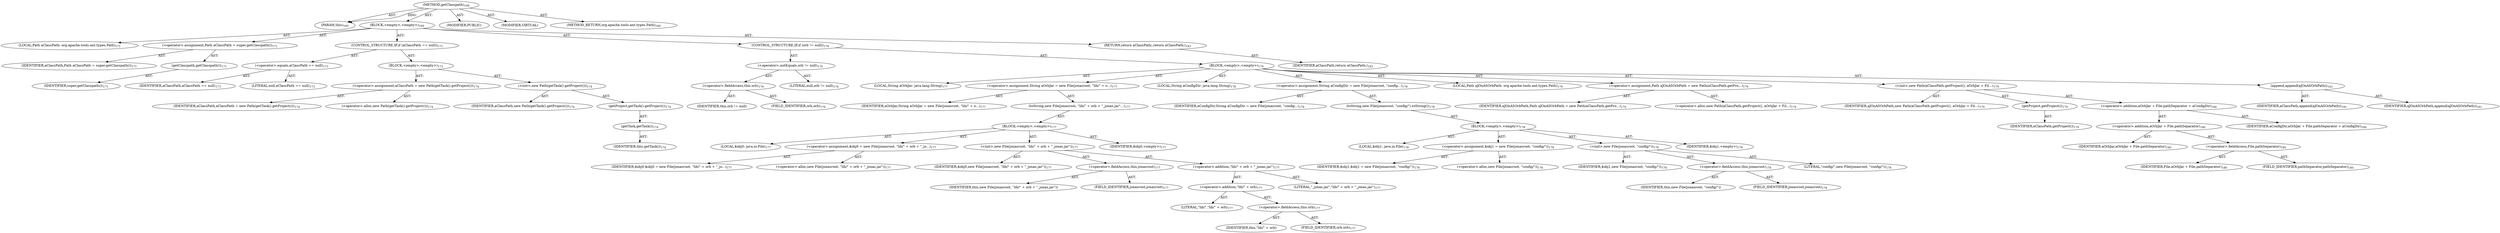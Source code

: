 digraph "getClasspath" {  
"111669149700" [label = <(METHOD,getClasspath)<SUB>169</SUB>> ]
"115964116992" [label = <(PARAM,this)<SUB>169</SUB>> ]
"25769803780" [label = <(BLOCK,&lt;empty&gt;,&lt;empty&gt;)<SUB>169</SUB>> ]
"94489280512" [label = <(LOCAL,Path aClassPath: org.apache.tools.ant.types.Path)<SUB>171</SUB>> ]
"30064771080" [label = <(&lt;operator&gt;.assignment,Path aClassPath = super.getClasspath())<SUB>171</SUB>> ]
"68719476755" [label = <(IDENTIFIER,aClassPath,Path aClassPath = super.getClasspath())<SUB>171</SUB>> ]
"30064771081" [label = <(getClasspath,getClasspath())<SUB>171</SUB>> ]
"68719476756" [label = <(IDENTIFIER,super,getClasspath())<SUB>171</SUB>> ]
"47244640256" [label = <(CONTROL_STRUCTURE,IF,if (aClassPath == null))<SUB>173</SUB>> ]
"30064771082" [label = <(&lt;operator&gt;.equals,aClassPath == null)<SUB>173</SUB>> ]
"68719476757" [label = <(IDENTIFIER,aClassPath,aClassPath == null)<SUB>173</SUB>> ]
"90194313216" [label = <(LITERAL,null,aClassPath == null)<SUB>173</SUB>> ]
"25769803781" [label = <(BLOCK,&lt;empty&gt;,&lt;empty&gt;)<SUB>173</SUB>> ]
"30064771083" [label = <(&lt;operator&gt;.assignment,aClassPath = new Path(getTask().getProject()))<SUB>174</SUB>> ]
"68719476758" [label = <(IDENTIFIER,aClassPath,aClassPath = new Path(getTask().getProject()))<SUB>174</SUB>> ]
"30064771084" [label = <(&lt;operator&gt;.alloc,new Path(getTask().getProject()))<SUB>174</SUB>> ]
"30064771085" [label = <(&lt;init&gt;,new Path(getTask().getProject()))<SUB>174</SUB>> ]
"68719476759" [label = <(IDENTIFIER,aClassPath,new Path(getTask().getProject()))<SUB>174</SUB>> ]
"30064771086" [label = <(getProject,getTask().getProject())<SUB>174</SUB>> ]
"30064771087" [label = <(getTask,getTask())<SUB>174</SUB>> ]
"68719476736" [label = <(IDENTIFIER,this,getTask())<SUB>174</SUB>> ]
"47244640257" [label = <(CONTROL_STRUCTURE,IF,if (orb != null))<SUB>176</SUB>> ]
"30064771088" [label = <(&lt;operator&gt;.notEquals,orb != null)<SUB>176</SUB>> ]
"30064771089" [label = <(&lt;operator&gt;.fieldAccess,this.orb)<SUB>176</SUB>> ]
"68719476760" [label = <(IDENTIFIER,this,orb != null)> ]
"55834574852" [label = <(FIELD_IDENTIFIER,orb,orb)<SUB>176</SUB>> ]
"90194313217" [label = <(LITERAL,null,orb != null)<SUB>176</SUB>> ]
"25769803782" [label = <(BLOCK,&lt;empty&gt;,&lt;empty&gt;)<SUB>176</SUB>> ]
"94489280513" [label = <(LOCAL,String aOrbJar: java.lang.String)<SUB>177</SUB>> ]
"30064771090" [label = <(&lt;operator&gt;.assignment,String aOrbJar = new File(jonasroot, &quot;lib/&quot; + o...)<SUB>177</SUB>> ]
"68719476761" [label = <(IDENTIFIER,aOrbJar,String aOrbJar = new File(jonasroot, &quot;lib/&quot; + o...)<SUB>177</SUB>> ]
"30064771091" [label = <(toString,new File(jonasroot, &quot;lib/&quot; + orb + &quot;_jonas.jar&quot;...)<SUB>177</SUB>> ]
"25769803783" [label = <(BLOCK,&lt;empty&gt;,&lt;empty&gt;)<SUB>177</SUB>> ]
"94489280514" [label = <(LOCAL,$obj0: java.io.File)<SUB>177</SUB>> ]
"30064771092" [label = <(&lt;operator&gt;.assignment,$obj0 = new File(jonasroot, &quot;lib/&quot; + orb + &quot;_jo...)<SUB>177</SUB>> ]
"68719476762" [label = <(IDENTIFIER,$obj0,$obj0 = new File(jonasroot, &quot;lib/&quot; + orb + &quot;_jo...)<SUB>177</SUB>> ]
"30064771093" [label = <(&lt;operator&gt;.alloc,new File(jonasroot, &quot;lib/&quot; + orb + &quot;_jonas.jar&quot;))<SUB>177</SUB>> ]
"30064771094" [label = <(&lt;init&gt;,new File(jonasroot, &quot;lib/&quot; + orb + &quot;_jonas.jar&quot;))<SUB>177</SUB>> ]
"68719476763" [label = <(IDENTIFIER,$obj0,new File(jonasroot, &quot;lib/&quot; + orb + &quot;_jonas.jar&quot;))<SUB>177</SUB>> ]
"30064771095" [label = <(&lt;operator&gt;.fieldAccess,this.jonasroot)<SUB>177</SUB>> ]
"68719476764" [label = <(IDENTIFIER,this,new File(jonasroot, &quot;lib/&quot; + orb + &quot;_jonas.jar&quot;))> ]
"55834574853" [label = <(FIELD_IDENTIFIER,jonasroot,jonasroot)<SUB>177</SUB>> ]
"30064771096" [label = <(&lt;operator&gt;.addition,&quot;lib/&quot; + orb + &quot;_jonas.jar&quot;)<SUB>177</SUB>> ]
"30064771097" [label = <(&lt;operator&gt;.addition,&quot;lib/&quot; + orb)<SUB>177</SUB>> ]
"90194313218" [label = <(LITERAL,&quot;lib/&quot;,&quot;lib/&quot; + orb)<SUB>177</SUB>> ]
"30064771098" [label = <(&lt;operator&gt;.fieldAccess,this.orb)<SUB>177</SUB>> ]
"68719476765" [label = <(IDENTIFIER,this,&quot;lib/&quot; + orb)> ]
"55834574854" [label = <(FIELD_IDENTIFIER,orb,orb)<SUB>177</SUB>> ]
"90194313219" [label = <(LITERAL,&quot;_jonas.jar&quot;,&quot;lib/&quot; + orb + &quot;_jonas.jar&quot;)<SUB>177</SUB>> ]
"68719476766" [label = <(IDENTIFIER,$obj0,&lt;empty&gt;)<SUB>177</SUB>> ]
"94489280515" [label = <(LOCAL,String aConfigDir: java.lang.String)<SUB>178</SUB>> ]
"30064771099" [label = <(&lt;operator&gt;.assignment,String aConfigDir = new File(jonasroot, &quot;config...)<SUB>178</SUB>> ]
"68719476767" [label = <(IDENTIFIER,aConfigDir,String aConfigDir = new File(jonasroot, &quot;config...)<SUB>178</SUB>> ]
"30064771100" [label = <(toString,new File(jonasroot, &quot;config/&quot;).toString())<SUB>178</SUB>> ]
"25769803784" [label = <(BLOCK,&lt;empty&gt;,&lt;empty&gt;)<SUB>178</SUB>> ]
"94489280516" [label = <(LOCAL,$obj1: java.io.File)<SUB>178</SUB>> ]
"30064771101" [label = <(&lt;operator&gt;.assignment,$obj1 = new File(jonasroot, &quot;config/&quot;))<SUB>178</SUB>> ]
"68719476768" [label = <(IDENTIFIER,$obj1,$obj1 = new File(jonasroot, &quot;config/&quot;))<SUB>178</SUB>> ]
"30064771102" [label = <(&lt;operator&gt;.alloc,new File(jonasroot, &quot;config/&quot;))<SUB>178</SUB>> ]
"30064771103" [label = <(&lt;init&gt;,new File(jonasroot, &quot;config/&quot;))<SUB>178</SUB>> ]
"68719476769" [label = <(IDENTIFIER,$obj1,new File(jonasroot, &quot;config/&quot;))<SUB>178</SUB>> ]
"30064771104" [label = <(&lt;operator&gt;.fieldAccess,this.jonasroot)<SUB>178</SUB>> ]
"68719476770" [label = <(IDENTIFIER,this,new File(jonasroot, &quot;config/&quot;))> ]
"55834574855" [label = <(FIELD_IDENTIFIER,jonasroot,jonasroot)<SUB>178</SUB>> ]
"90194313220" [label = <(LITERAL,&quot;config/&quot;,new File(jonasroot, &quot;config/&quot;))<SUB>178</SUB>> ]
"68719476771" [label = <(IDENTIFIER,$obj1,&lt;empty&gt;)<SUB>178</SUB>> ]
"94489280517" [label = <(LOCAL,Path aJOnASOrbPath: org.apache.tools.ant.types.Path)<SUB>179</SUB>> ]
"30064771105" [label = <(&lt;operator&gt;.assignment,Path aJOnASOrbPath = new Path(aClassPath.getPro...)<SUB>179</SUB>> ]
"68719476772" [label = <(IDENTIFIER,aJOnASOrbPath,Path aJOnASOrbPath = new Path(aClassPath.getPro...)<SUB>179</SUB>> ]
"30064771106" [label = <(&lt;operator&gt;.alloc,new Path(aClassPath.getProject(), aOrbJar + Fil...)<SUB>179</SUB>> ]
"30064771107" [label = <(&lt;init&gt;,new Path(aClassPath.getProject(), aOrbJar + Fil...)<SUB>179</SUB>> ]
"68719476773" [label = <(IDENTIFIER,aJOnASOrbPath,new Path(aClassPath.getProject(), aOrbJar + Fil...)<SUB>179</SUB>> ]
"30064771108" [label = <(getProject,getProject())<SUB>179</SUB>> ]
"68719476774" [label = <(IDENTIFIER,aClassPath,getProject())<SUB>179</SUB>> ]
"30064771109" [label = <(&lt;operator&gt;.addition,aOrbJar + File.pathSeparator + aConfigDir)<SUB>180</SUB>> ]
"30064771110" [label = <(&lt;operator&gt;.addition,aOrbJar + File.pathSeparator)<SUB>180</SUB>> ]
"68719476775" [label = <(IDENTIFIER,aOrbJar,aOrbJar + File.pathSeparator)<SUB>180</SUB>> ]
"30064771111" [label = <(&lt;operator&gt;.fieldAccess,File.pathSeparator)<SUB>180</SUB>> ]
"68719476776" [label = <(IDENTIFIER,File,aOrbJar + File.pathSeparator)<SUB>180</SUB>> ]
"55834574856" [label = <(FIELD_IDENTIFIER,pathSeparator,pathSeparator)<SUB>180</SUB>> ]
"68719476777" [label = <(IDENTIFIER,aConfigDir,aOrbJar + File.pathSeparator + aConfigDir)<SUB>180</SUB>> ]
"30064771112" [label = <(append,append(aJOnASOrbPath))<SUB>181</SUB>> ]
"68719476778" [label = <(IDENTIFIER,aClassPath,append(aJOnASOrbPath))<SUB>181</SUB>> ]
"68719476779" [label = <(IDENTIFIER,aJOnASOrbPath,append(aJOnASOrbPath))<SUB>181</SUB>> ]
"146028888064" [label = <(RETURN,return aClassPath;,return aClassPath;)<SUB>183</SUB>> ]
"68719476780" [label = <(IDENTIFIER,aClassPath,return aClassPath;)<SUB>183</SUB>> ]
"133143986194" [label = <(MODIFIER,PUBLIC)> ]
"133143986195" [label = <(MODIFIER,VIRTUAL)> ]
"128849018884" [label = <(METHOD_RETURN,org.apache.tools.ant.types.Path)<SUB>169</SUB>> ]
  "111669149700" -> "115964116992"  [ label = "AST: "] 
  "111669149700" -> "25769803780"  [ label = "AST: "] 
  "111669149700" -> "133143986194"  [ label = "AST: "] 
  "111669149700" -> "133143986195"  [ label = "AST: "] 
  "111669149700" -> "128849018884"  [ label = "AST: "] 
  "25769803780" -> "94489280512"  [ label = "AST: "] 
  "25769803780" -> "30064771080"  [ label = "AST: "] 
  "25769803780" -> "47244640256"  [ label = "AST: "] 
  "25769803780" -> "47244640257"  [ label = "AST: "] 
  "25769803780" -> "146028888064"  [ label = "AST: "] 
  "30064771080" -> "68719476755"  [ label = "AST: "] 
  "30064771080" -> "30064771081"  [ label = "AST: "] 
  "30064771081" -> "68719476756"  [ label = "AST: "] 
  "47244640256" -> "30064771082"  [ label = "AST: "] 
  "47244640256" -> "25769803781"  [ label = "AST: "] 
  "30064771082" -> "68719476757"  [ label = "AST: "] 
  "30064771082" -> "90194313216"  [ label = "AST: "] 
  "25769803781" -> "30064771083"  [ label = "AST: "] 
  "25769803781" -> "30064771085"  [ label = "AST: "] 
  "30064771083" -> "68719476758"  [ label = "AST: "] 
  "30064771083" -> "30064771084"  [ label = "AST: "] 
  "30064771085" -> "68719476759"  [ label = "AST: "] 
  "30064771085" -> "30064771086"  [ label = "AST: "] 
  "30064771086" -> "30064771087"  [ label = "AST: "] 
  "30064771087" -> "68719476736"  [ label = "AST: "] 
  "47244640257" -> "30064771088"  [ label = "AST: "] 
  "47244640257" -> "25769803782"  [ label = "AST: "] 
  "30064771088" -> "30064771089"  [ label = "AST: "] 
  "30064771088" -> "90194313217"  [ label = "AST: "] 
  "30064771089" -> "68719476760"  [ label = "AST: "] 
  "30064771089" -> "55834574852"  [ label = "AST: "] 
  "25769803782" -> "94489280513"  [ label = "AST: "] 
  "25769803782" -> "30064771090"  [ label = "AST: "] 
  "25769803782" -> "94489280515"  [ label = "AST: "] 
  "25769803782" -> "30064771099"  [ label = "AST: "] 
  "25769803782" -> "94489280517"  [ label = "AST: "] 
  "25769803782" -> "30064771105"  [ label = "AST: "] 
  "25769803782" -> "30064771107"  [ label = "AST: "] 
  "25769803782" -> "30064771112"  [ label = "AST: "] 
  "30064771090" -> "68719476761"  [ label = "AST: "] 
  "30064771090" -> "30064771091"  [ label = "AST: "] 
  "30064771091" -> "25769803783"  [ label = "AST: "] 
  "25769803783" -> "94489280514"  [ label = "AST: "] 
  "25769803783" -> "30064771092"  [ label = "AST: "] 
  "25769803783" -> "30064771094"  [ label = "AST: "] 
  "25769803783" -> "68719476766"  [ label = "AST: "] 
  "30064771092" -> "68719476762"  [ label = "AST: "] 
  "30064771092" -> "30064771093"  [ label = "AST: "] 
  "30064771094" -> "68719476763"  [ label = "AST: "] 
  "30064771094" -> "30064771095"  [ label = "AST: "] 
  "30064771094" -> "30064771096"  [ label = "AST: "] 
  "30064771095" -> "68719476764"  [ label = "AST: "] 
  "30064771095" -> "55834574853"  [ label = "AST: "] 
  "30064771096" -> "30064771097"  [ label = "AST: "] 
  "30064771096" -> "90194313219"  [ label = "AST: "] 
  "30064771097" -> "90194313218"  [ label = "AST: "] 
  "30064771097" -> "30064771098"  [ label = "AST: "] 
  "30064771098" -> "68719476765"  [ label = "AST: "] 
  "30064771098" -> "55834574854"  [ label = "AST: "] 
  "30064771099" -> "68719476767"  [ label = "AST: "] 
  "30064771099" -> "30064771100"  [ label = "AST: "] 
  "30064771100" -> "25769803784"  [ label = "AST: "] 
  "25769803784" -> "94489280516"  [ label = "AST: "] 
  "25769803784" -> "30064771101"  [ label = "AST: "] 
  "25769803784" -> "30064771103"  [ label = "AST: "] 
  "25769803784" -> "68719476771"  [ label = "AST: "] 
  "30064771101" -> "68719476768"  [ label = "AST: "] 
  "30064771101" -> "30064771102"  [ label = "AST: "] 
  "30064771103" -> "68719476769"  [ label = "AST: "] 
  "30064771103" -> "30064771104"  [ label = "AST: "] 
  "30064771103" -> "90194313220"  [ label = "AST: "] 
  "30064771104" -> "68719476770"  [ label = "AST: "] 
  "30064771104" -> "55834574855"  [ label = "AST: "] 
  "30064771105" -> "68719476772"  [ label = "AST: "] 
  "30064771105" -> "30064771106"  [ label = "AST: "] 
  "30064771107" -> "68719476773"  [ label = "AST: "] 
  "30064771107" -> "30064771108"  [ label = "AST: "] 
  "30064771107" -> "30064771109"  [ label = "AST: "] 
  "30064771108" -> "68719476774"  [ label = "AST: "] 
  "30064771109" -> "30064771110"  [ label = "AST: "] 
  "30064771109" -> "68719476777"  [ label = "AST: "] 
  "30064771110" -> "68719476775"  [ label = "AST: "] 
  "30064771110" -> "30064771111"  [ label = "AST: "] 
  "30064771111" -> "68719476776"  [ label = "AST: "] 
  "30064771111" -> "55834574856"  [ label = "AST: "] 
  "30064771112" -> "68719476778"  [ label = "AST: "] 
  "30064771112" -> "68719476779"  [ label = "AST: "] 
  "146028888064" -> "68719476780"  [ label = "AST: "] 
  "111669149700" -> "115964116992"  [ label = "DDG: "] 
}
